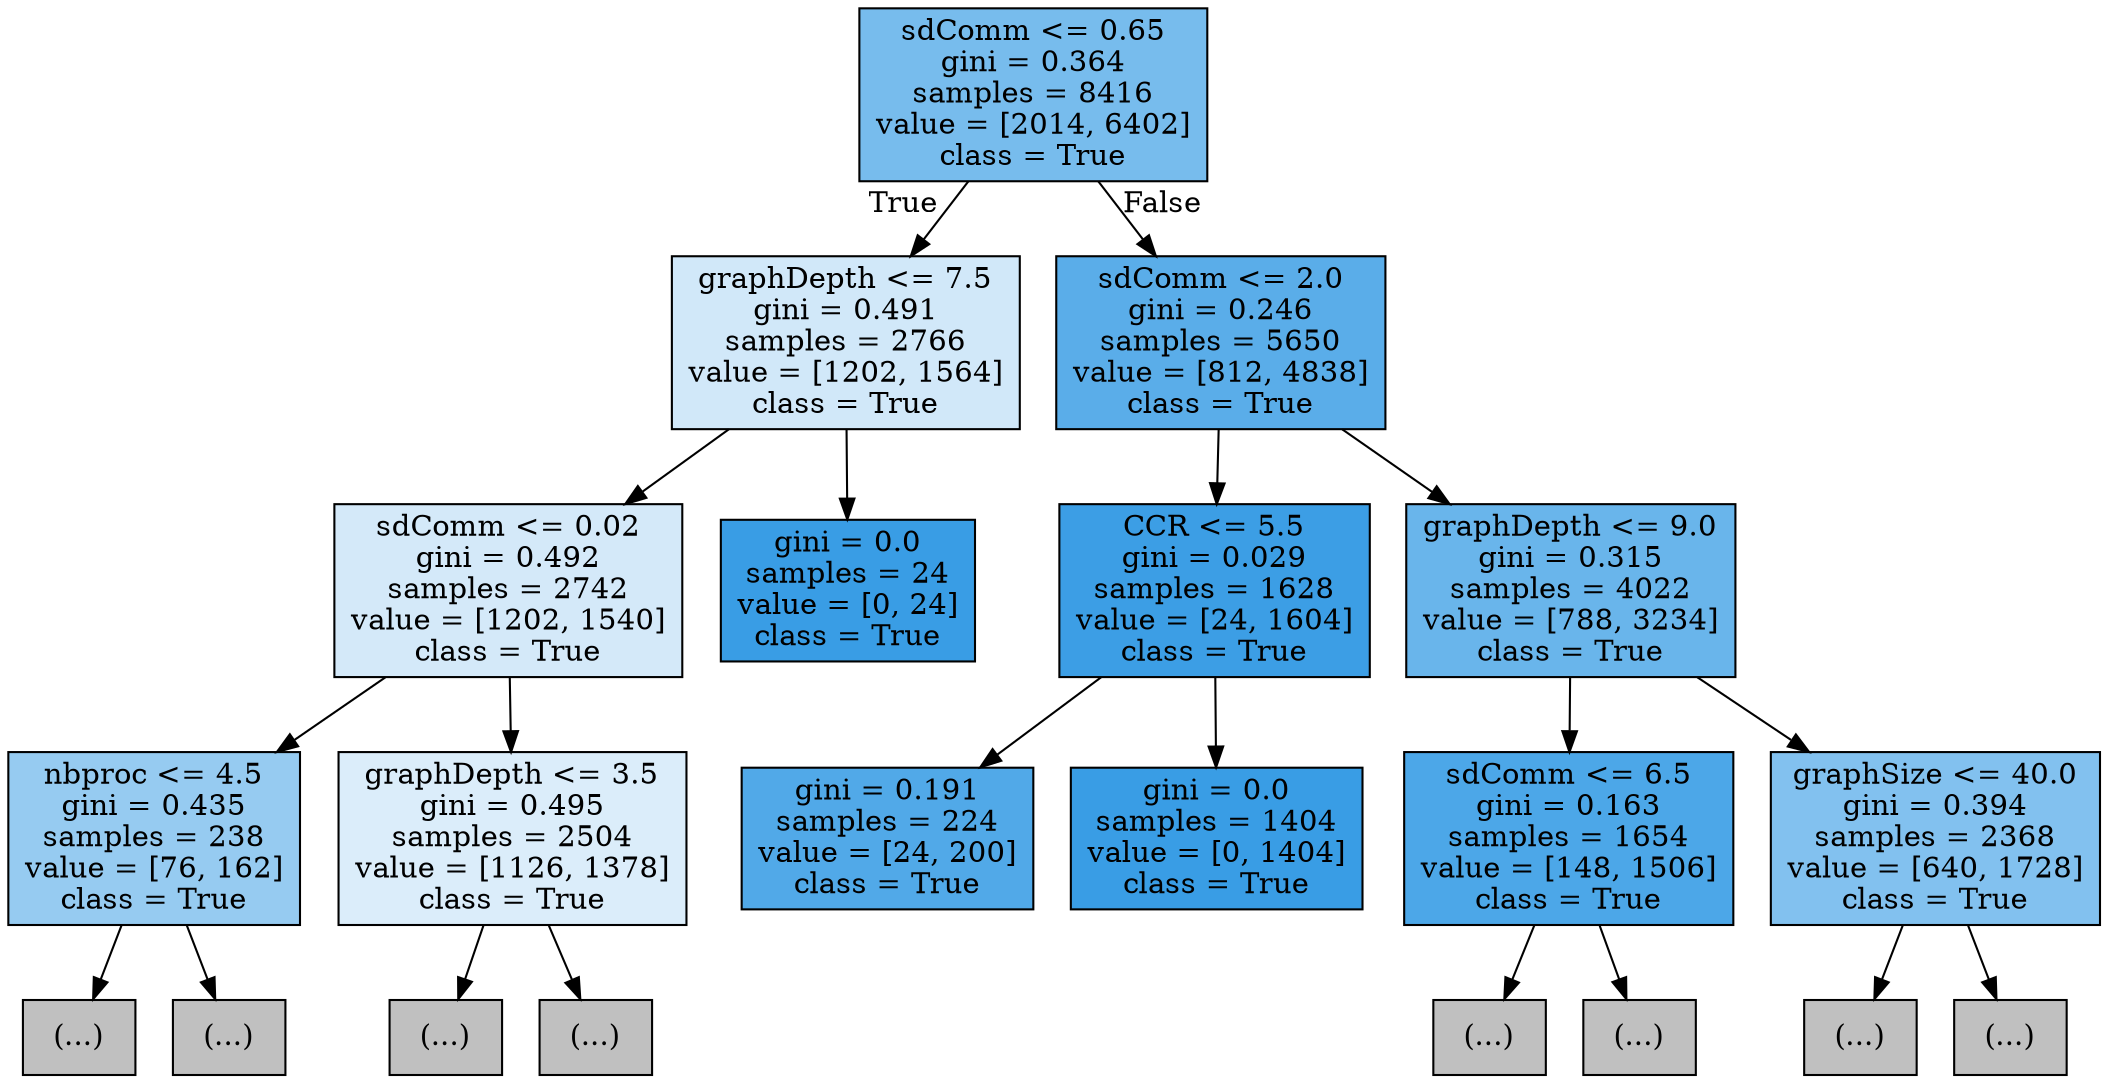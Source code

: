 digraph Tree {
node [shape=box, style="filled", color="black"] ;
0 [label="sdComm <= 0.65\ngini = 0.364\nsamples = 8416\nvalue = [2014, 6402]\nclass = True", fillcolor="#77bced"] ;
1 [label="graphDepth <= 7.5\ngini = 0.491\nsamples = 2766\nvalue = [1202, 1564]\nclass = True", fillcolor="#d1e8f9"] ;
0 -> 1 [labeldistance=2.5, labelangle=45, headlabel="True"] ;
2 [label="sdComm <= 0.02\ngini = 0.492\nsamples = 2742\nvalue = [1202, 1540]\nclass = True", fillcolor="#d4e9f9"] ;
1 -> 2 ;
3 [label="nbproc <= 4.5\ngini = 0.435\nsamples = 238\nvalue = [76, 162]\nclass = True", fillcolor="#96cbf1"] ;
2 -> 3 ;
4 [label="(...)", fillcolor="#C0C0C0"] ;
3 -> 4 ;
7 [label="(...)", fillcolor="#C0C0C0"] ;
3 -> 7 ;
8 [label="graphDepth <= 3.5\ngini = 0.495\nsamples = 2504\nvalue = [1126, 1378]\nclass = True", fillcolor="#dbedfa"] ;
2 -> 8 ;
9 [label="(...)", fillcolor="#C0C0C0"] ;
8 -> 9 ;
20 [label="(...)", fillcolor="#C0C0C0"] ;
8 -> 20 ;
29 [label="gini = 0.0\nsamples = 24\nvalue = [0, 24]\nclass = True", fillcolor="#399de5"] ;
1 -> 29 ;
30 [label="sdComm <= 2.0\ngini = 0.246\nsamples = 5650\nvalue = [812, 4838]\nclass = True", fillcolor="#5aade9"] ;
0 -> 30 [labeldistance=2.5, labelangle=-45, headlabel="False"] ;
31 [label="CCR <= 5.5\ngini = 0.029\nsamples = 1628\nvalue = [24, 1604]\nclass = True", fillcolor="#3c9ee5"] ;
30 -> 31 ;
32 [label="gini = 0.191\nsamples = 224\nvalue = [24, 200]\nclass = True", fillcolor="#51a9e8"] ;
31 -> 32 ;
33 [label="gini = 0.0\nsamples = 1404\nvalue = [0, 1404]\nclass = True", fillcolor="#399de5"] ;
31 -> 33 ;
34 [label="graphDepth <= 9.0\ngini = 0.315\nsamples = 4022\nvalue = [788, 3234]\nclass = True", fillcolor="#69b5eb"] ;
30 -> 34 ;
35 [label="sdComm <= 6.5\ngini = 0.163\nsamples = 1654\nvalue = [148, 1506]\nclass = True", fillcolor="#4ca7e8"] ;
34 -> 35 ;
36 [label="(...)", fillcolor="#C0C0C0"] ;
35 -> 36 ;
37 [label="(...)", fillcolor="#C0C0C0"] ;
35 -> 37 ;
46 [label="graphSize <= 40.0\ngini = 0.394\nsamples = 2368\nvalue = [640, 1728]\nclass = True", fillcolor="#82c1ef"] ;
34 -> 46 ;
47 [label="(...)", fillcolor="#C0C0C0"] ;
46 -> 47 ;
58 [label="(...)", fillcolor="#C0C0C0"] ;
46 -> 58 ;
}